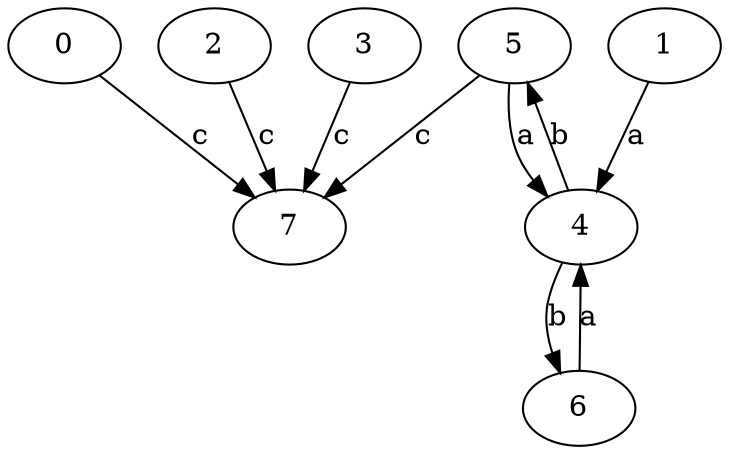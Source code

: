 strict digraph  {
0;
2;
3;
4;
1;
5;
6;
7;
0 -> 7  [label=c];
2 -> 7  [label=c];
3 -> 7  [label=c];
4 -> 5  [label=b];
4 -> 6  [label=b];
1 -> 4  [label=a];
5 -> 4  [label=a];
5 -> 7  [label=c];
6 -> 4  [label=a];
}
